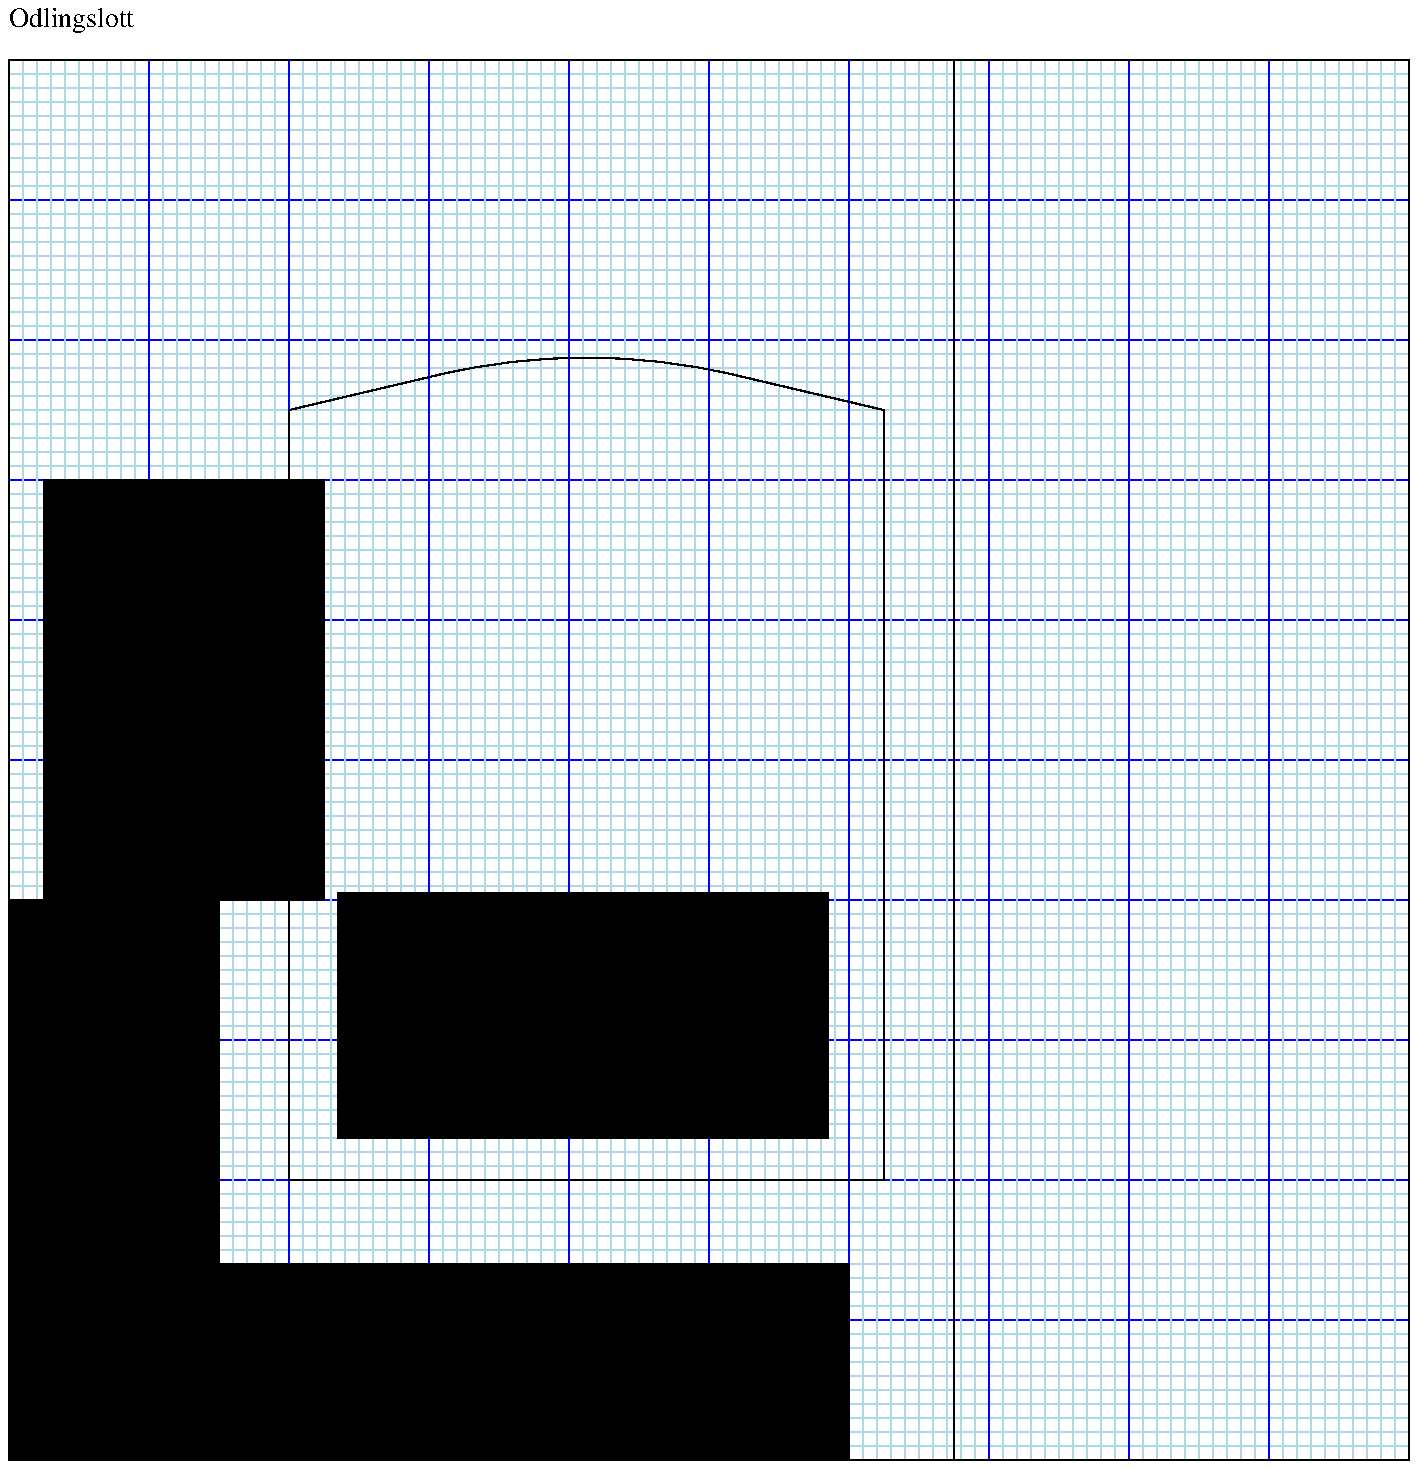 .LP
Odlingslott
.PS 7
scale = 2.54
# LOTT:[ box width 10 height 10 with .nw at 0,0 ]
# LOTT:[ box width 10 height 10 at 0,0 ]


Grid: [
      box invis with .nw at 0,0
      for y = 0 to 100 by 1  do {
	 if ((y % 10) == 0 ) then {
	    line color "blue" from (0,y*0.1) to (10,y*0.1)
	 } else {
	   line color "lightblue" from (0,y*0.1) to (10,y*0.1)
	 }
      }

      for x = 0 to 100 do {
         if ((x % 10) == 0 ) then {
	    line color "blue" from (x*0.1,0) to (x*0.1,10)
	 } else {
	    line color "lightblue" from (x*0.1,0) to (x*0.1,10)
	 }
      }

]
      
Hela: box width 10 height 10 with .nw at Grid.nw


Center:  box invis wid 4.25 ht 6 with .nw at Grid.nw + (2,-2.0) 

Mitten: spline from Center.nw - (0,0.5) to Center.n then to Center.ne - (0,0.5); line from last spline.start to Center.sw then to Center.se then to  Center.ne - (0,0.5)

Kryddor: box  shaded "mgreen" wid 3.5 ht 1.75 "Kryddor" with .sw at Center.sw + (0.35,0.3)

Greenhouse: box  shaded "mgreen"  wid 2 ht 3 "Växthus" with .nw at Hela.nw + (0.25,-3)

Wine: box shaded  "mgreen"  wid 1.5 ht 4 "Vinranka" with .nw at Hela.nw + (0,-6)

Perenner:  box  shaded "mgreen"  wid 4.5 ht 1.4 "Perenner" with .sw at Wine.se 

Vegetables: box wid 3.25 ht 10 with .ne at Hela.ne

.PE

